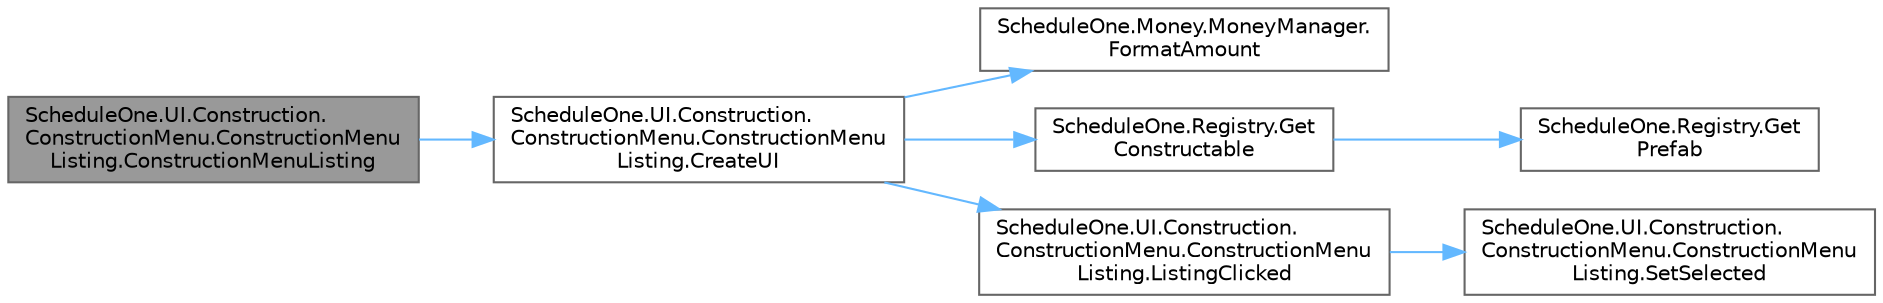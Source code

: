 digraph "ScheduleOne.UI.Construction.ConstructionMenu.ConstructionMenuListing.ConstructionMenuListing"
{
 // LATEX_PDF_SIZE
  bgcolor="transparent";
  edge [fontname=Helvetica,fontsize=10,labelfontname=Helvetica,labelfontsize=10];
  node [fontname=Helvetica,fontsize=10,shape=box,height=0.2,width=0.4];
  rankdir="LR";
  Node1 [id="Node000001",label="ScheduleOne.UI.Construction.\lConstructionMenu.ConstructionMenu\lListing.ConstructionMenuListing",height=0.2,width=0.4,color="gray40", fillcolor="grey60", style="filled", fontcolor="black",tooltip=" "];
  Node1 -> Node2 [id="edge1_Node000001_Node000002",color="steelblue1",style="solid",tooltip=" "];
  Node2 [id="Node000002",label="ScheduleOne.UI.Construction.\lConstructionMenu.ConstructionMenu\lListing.CreateUI",height=0.2,width=0.4,color="grey40", fillcolor="white", style="filled",URL="$class_schedule_one_1_1_u_i_1_1_construction_1_1_construction_menu_1_1_construction_menu_listing.html#a9a7fa2cd6cb0fbc7fb8aadfcd5b5aa46",tooltip=" "];
  Node2 -> Node3 [id="edge2_Node000002_Node000003",color="steelblue1",style="solid",tooltip=" "];
  Node3 [id="Node000003",label="ScheduleOne.Money.MoneyManager.\lFormatAmount",height=0.2,width=0.4,color="grey40", fillcolor="white", style="filled",URL="$class_schedule_one_1_1_money_1_1_money_manager.html#a78b4073a7950bbf638996b8e16ac18e5",tooltip=" "];
  Node2 -> Node4 [id="edge3_Node000002_Node000004",color="steelblue1",style="solid",tooltip=" "];
  Node4 [id="Node000004",label="ScheduleOne.Registry.Get\lConstructable",height=0.2,width=0.4,color="grey40", fillcolor="white", style="filled",URL="$class_schedule_one_1_1_registry.html#ad3b0f0129a268b2e545413c3cf8da8ad",tooltip=" "];
  Node4 -> Node5 [id="edge4_Node000004_Node000005",color="steelblue1",style="solid",tooltip=" "];
  Node5 [id="Node000005",label="ScheduleOne.Registry.Get\lPrefab",height=0.2,width=0.4,color="grey40", fillcolor="white", style="filled",URL="$class_schedule_one_1_1_registry.html#a6d861f99d57535adf0a1e84403954476",tooltip=" "];
  Node2 -> Node6 [id="edge5_Node000002_Node000006",color="steelblue1",style="solid",tooltip=" "];
  Node6 [id="Node000006",label="ScheduleOne.UI.Construction.\lConstructionMenu.ConstructionMenu\lListing.ListingClicked",height=0.2,width=0.4,color="grey40", fillcolor="white", style="filled",URL="$class_schedule_one_1_1_u_i_1_1_construction_1_1_construction_menu_1_1_construction_menu_listing.html#a8605c94c4f94175d23f21fbad57deeba",tooltip=" "];
  Node6 -> Node7 [id="edge6_Node000006_Node000007",color="steelblue1",style="solid",tooltip=" "];
  Node7 [id="Node000007",label="ScheduleOne.UI.Construction.\lConstructionMenu.ConstructionMenu\lListing.SetSelected",height=0.2,width=0.4,color="grey40", fillcolor="white", style="filled",URL="$class_schedule_one_1_1_u_i_1_1_construction_1_1_construction_menu_1_1_construction_menu_listing.html#ac01395990a62a2a5f7b67a0f7d4d1452",tooltip=" "];
}
